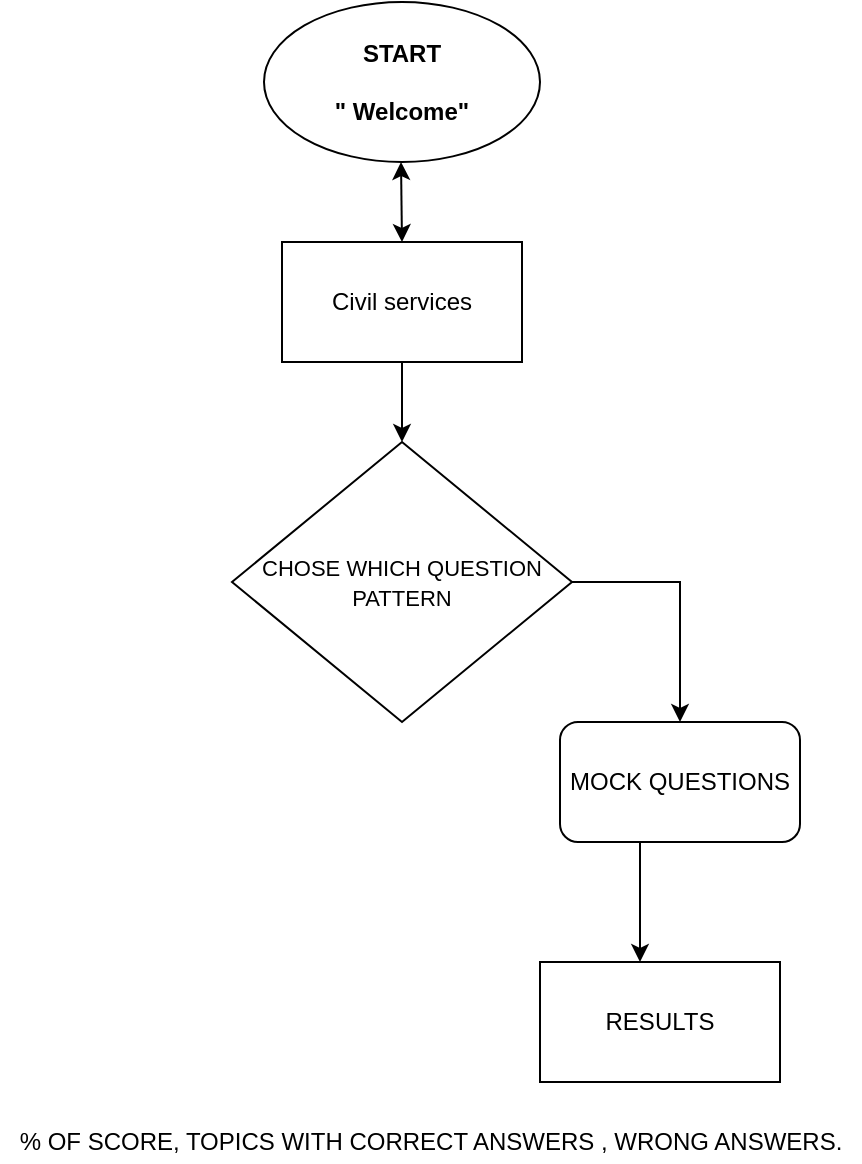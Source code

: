 <mxfile version="14.0.1" type="github">
  <diagram id="9zxnPsf4vjS2p4SLaJOQ" name="Page-1">
    <mxGraphModel dx="1038" dy="580" grid="1" gridSize="10" guides="1" tooltips="1" connect="1" arrows="1" fold="1" page="1" pageScale="1" pageWidth="850" pageHeight="1100" math="0" shadow="0">
      <root>
        <mxCell id="0" />
        <mxCell id="1" parent="0" />
        <mxCell id="A2wn87dOWXjLFqYL0kad-1" value="START&lt;br&gt;&lt;br&gt;&quot; Welcome&quot;" style="ellipse;whiteSpace=wrap;html=1;labelBackgroundColor=none;fontStyle=1" parent="1" vertex="1">
          <mxGeometry x="332" y="40" width="138" height="80" as="geometry" />
        </mxCell>
        <mxCell id="A2wn87dOWXjLFqYL0kad-2" value="" style="endArrow=classic;startArrow=classic;html=1;" parent="1" edge="1">
          <mxGeometry width="50" height="50" relative="1" as="geometry">
            <mxPoint x="401" y="160" as="sourcePoint" />
            <mxPoint x="400.5" y="120" as="targetPoint" />
            <Array as="points" />
          </mxGeometry>
        </mxCell>
        <mxCell id="A2wn87dOWXjLFqYL0kad-14" style="edgeStyle=orthogonalEdgeStyle;rounded=0;orthogonalLoop=1;jettySize=auto;html=1;entryX=0.5;entryY=0;entryDx=0;entryDy=0;" parent="1" source="A2wn87dOWXjLFqYL0kad-11" target="A2wn87dOWXjLFqYL0kad-17" edge="1">
          <mxGeometry relative="1" as="geometry">
            <mxPoint x="530" y="400" as="targetPoint" />
            <Array as="points">
              <mxPoint x="540" y="330" />
            </Array>
          </mxGeometry>
        </mxCell>
        <mxCell id="A2wn87dOWXjLFqYL0kad-11" value="&lt;span style=&quot;&quot;&gt;&lt;font style=&quot;font-size: 11px&quot;&gt;CHOSE WHICH QUESTION PATTERN&lt;/font&gt;&lt;/span&gt;" style="rhombus;whiteSpace=wrap;html=1;labelBackgroundColor=none;" parent="1" vertex="1">
          <mxGeometry x="316" y="260" width="170" height="140" as="geometry" />
        </mxCell>
        <mxCell id="A2wn87dOWXjLFqYL0kad-17" value="MOCK QUESTIONS&lt;br&gt;" style="rounded=1;whiteSpace=wrap;html=1;labelBackgroundColor=none;" parent="1" vertex="1">
          <mxGeometry x="480" y="400" width="120" height="60" as="geometry" />
        </mxCell>
        <mxCell id="A2wn87dOWXjLFqYL0kad-19" value="" style="edgeStyle=orthogonalEdgeStyle;rounded=0;orthogonalLoop=1;jettySize=auto;html=1;" parent="1" source="A2wn87dOWXjLFqYL0kad-18" target="A2wn87dOWXjLFqYL0kad-11" edge="1">
          <mxGeometry relative="1" as="geometry" />
        </mxCell>
        <mxCell id="A2wn87dOWXjLFqYL0kad-18" value="Civil services" style="rounded=0;whiteSpace=wrap;html=1;labelBackgroundColor=none;" parent="1" vertex="1">
          <mxGeometry x="341" y="160" width="120" height="60" as="geometry" />
        </mxCell>
        <mxCell id="A2wn87dOWXjLFqYL0kad-21" value="" style="endArrow=classic;html=1;" parent="1" edge="1">
          <mxGeometry width="50" height="50" relative="1" as="geometry">
            <mxPoint x="520" y="460" as="sourcePoint" />
            <mxPoint x="520" y="520" as="targetPoint" />
            <Array as="points" />
          </mxGeometry>
        </mxCell>
        <mxCell id="A2wn87dOWXjLFqYL0kad-23" value="RESULTS" style="rounded=0;whiteSpace=wrap;html=1;labelBackgroundColor=none;" parent="1" vertex="1">
          <mxGeometry x="470" y="520" width="120" height="60" as="geometry" />
        </mxCell>
        <mxCell id="A2wn87dOWXjLFqYL0kad-24" value="% OF SCORE, TOPICS WITH CORRECT ANSWERS , WRONG ANSWERS." style="text;html=1;align=center;verticalAlign=middle;resizable=0;points=[];autosize=1;" parent="1" vertex="1">
          <mxGeometry x="200" y="600" width="430" height="20" as="geometry" />
        </mxCell>
      </root>
    </mxGraphModel>
  </diagram>
</mxfile>
